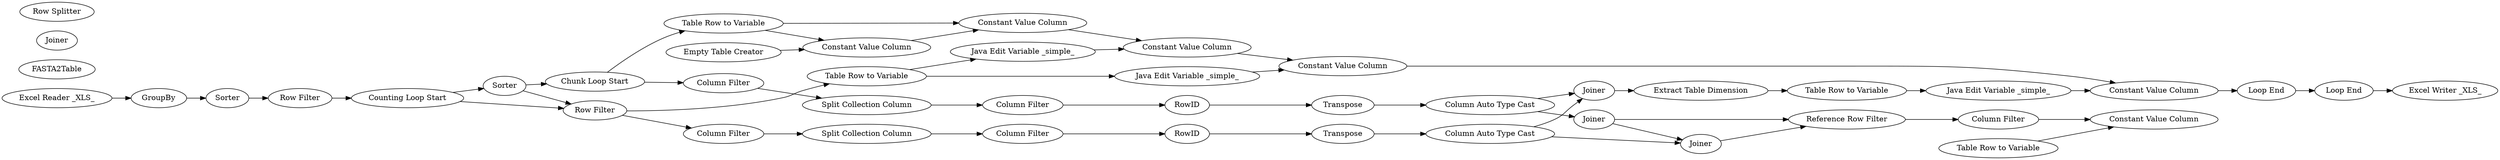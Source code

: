 digraph {
	1 [label="Excel Reader _XLS_"]
	2 [label=GroupBy]
	3 [label=Sorter]
	242 [label="Loop End"]
	243 [label="Chunk Loop Start"]
	245 [label="Split Collection Column"]
	246 [label="Split Collection Column"]
	247 [label=Transpose]
	248 [label=Transpose]
	249 [label=Joiner]
	250 [label="Column Auto Type Cast"]
	251 [label="Column Auto Type Cast"]
	252 [label="Row Filter"]
	254 [label="Counting Loop Start"]
	255 [label="Loop End"]
	256 [label=RowID]
	257 [label=RowID]
	258 [label="Table Row to Variable"]
	259 [label="Column Filter"]
	260 [label="Column Filter"]
	262 [label="Column Filter"]
	263 [label="Column Filter"]
	264 [label="Empty Table Creator"]
	265 [label="Constant Value Column"]
	266 [label="Constant Value Column"]
	267 [label="Table Row to Variable"]
	268 [label="Constant Value Column"]
	269 [label="Constant Value Column"]
	270 [label="Extract Table Dimension"]
	271 [label="Table Row to Variable"]
	272 [label="Constant Value Column"]
	273 [label="Java Edit Variable _simple_"]
	274 [label=Sorter]
	275 [label="Java Edit Variable _simple_"]
	276 [label="Java Edit Variable _simple_"]
	277 [label="Row Filter"]
	278 [label="Excel Writer _XLS_"]
	280 [label="Column Rename"]
	6 [label=FASTA2Table]
	279 [label=Joiner]
	280 [label=Joiner]
	281 [label=Joiner]
	283 [label="Reference Row Filter"]
	284 [label="Column Filter"]
	286 [label="Constant Value Column"]
	287 [label="Table Row to Variable"]
	288 [label="Row Splitter"]
	280 -> 283
	281 -> 283
	283 -> 284
	284 -> 286
	287 -> 286
	1 -> 2
	2 -> 274
	3 -> 243
	3 -> 252
	242 -> 255
	243 -> 259
	243 -> 258
	245 -> 263
	246 -> 260
	247 -> 250
	248 -> 251
	249 -> 270
	250 -> 249
	250 -> 280
	251 -> 249
	251 -> 281
	252 -> 267
	252 -> 262
	254 -> 252
	254 -> 3
	255 -> 278
	256 -> 248
	257 -> 247
	258 -> 266
	258 -> 265
	259 -> 246
	260 -> 257
	262 -> 245
	263 -> 256
	264 -> 265
	265 -> 266
	266 -> 268
	267 -> 275
	267 -> 276
	268 -> 269
	269 -> 272
	270 -> 271
	271 -> 273
	272 -> 242
	273 -> 272
	274 -> 277
	275 -> 268
	276 -> 269
	277 -> 254
	280 -> 281
	rankdir=LR
}
